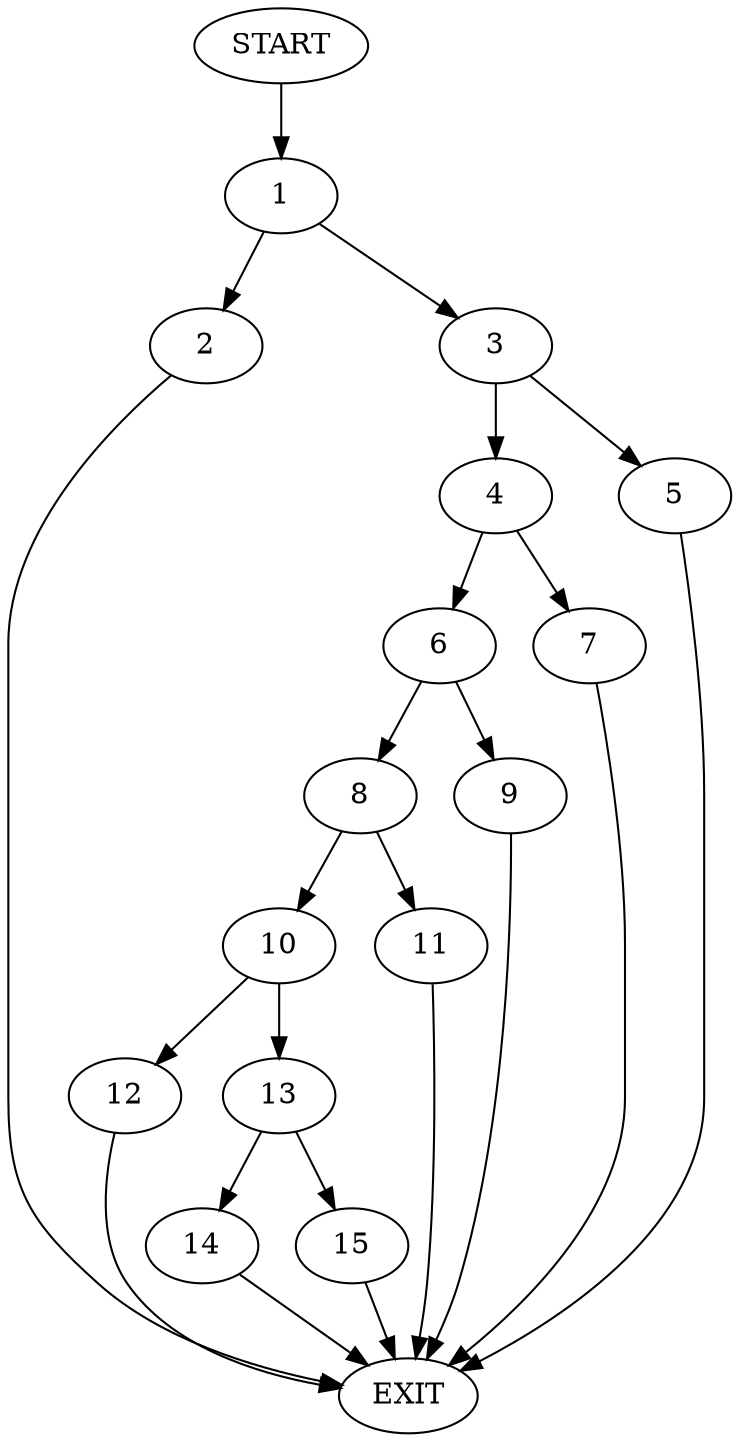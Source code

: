 digraph {
0 [label="START"]
16 [label="EXIT"]
0 -> 1
1 -> 2
1 -> 3
3 -> 4
3 -> 5
2 -> 16
5 -> 16
4 -> 6
4 -> 7
7 -> 16
6 -> 8
6 -> 9
9 -> 16
8 -> 10
8 -> 11
11 -> 16
10 -> 12
10 -> 13
13 -> 14
13 -> 15
12 -> 16
15 -> 16
14 -> 16
}
